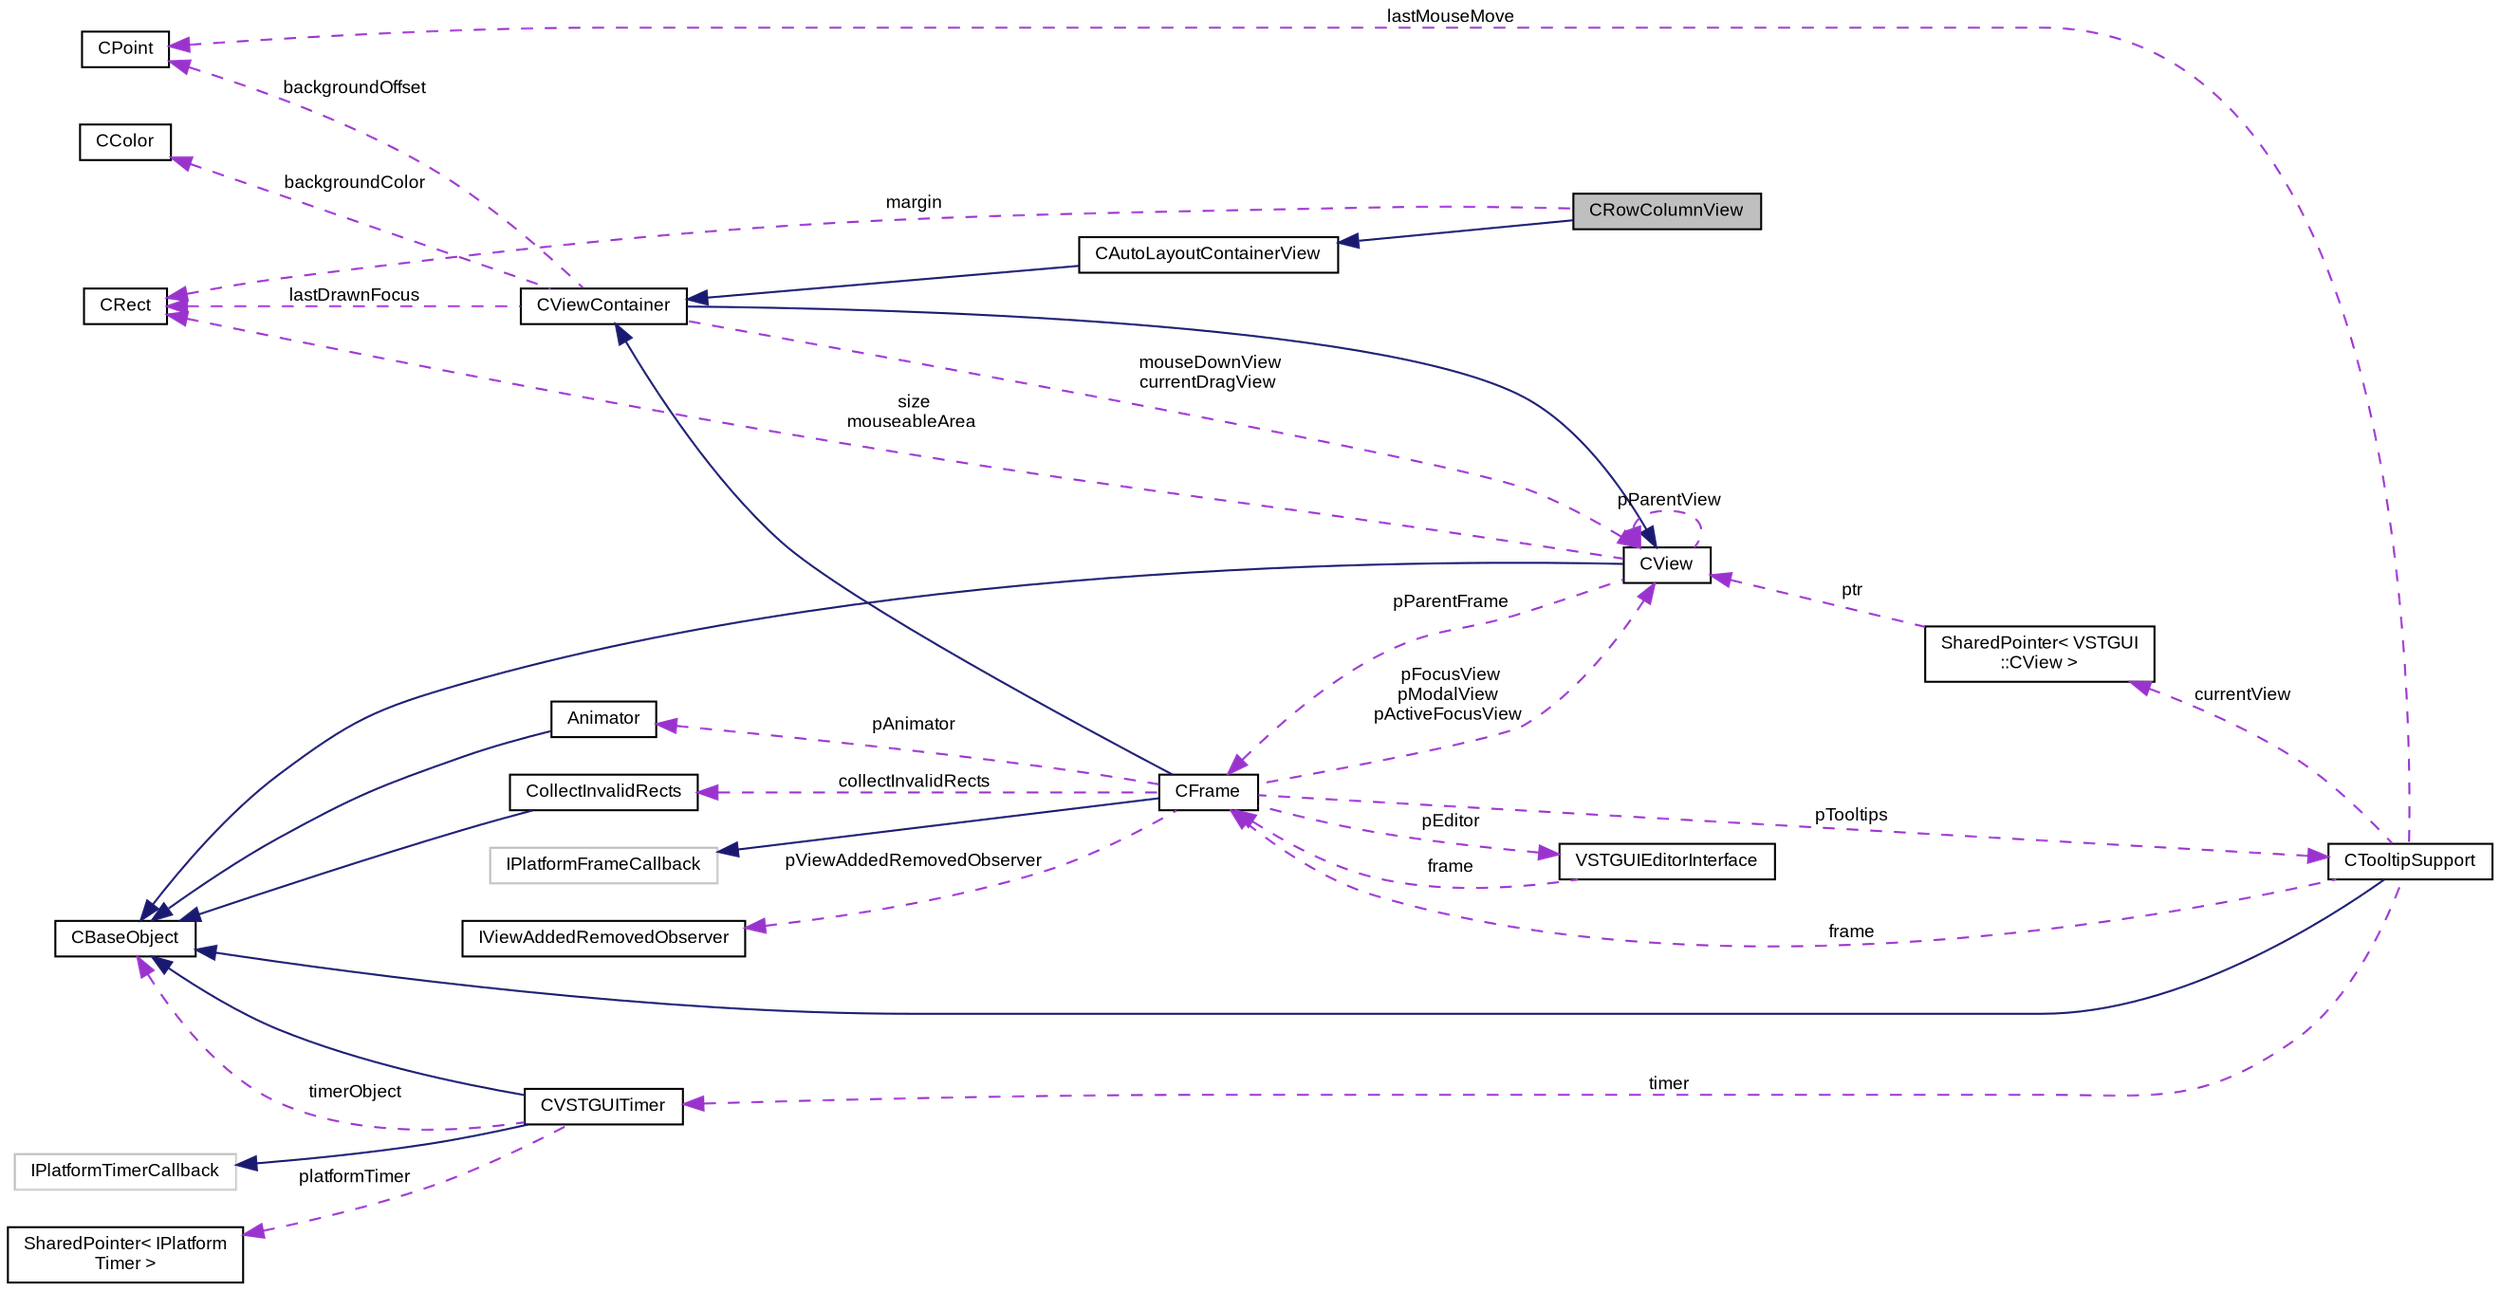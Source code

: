 digraph "CRowColumnView"
{
  bgcolor="transparent";
  edge [fontname="Arial",fontsize="9",labelfontname="Arial",labelfontsize="9"];
  node [fontname="Arial",fontsize="9",shape=record];
  rankdir="LR";
  Node1 [label="CRowColumnView",height=0.2,width=0.4,color="black", fillcolor="grey75", style="filled" fontcolor="black"];
  Node2 -> Node1 [dir="back",color="midnightblue",fontsize="9",style="solid",fontname="Arial"];
  Node2 [label="CAutoLayoutContainerView",height=0.2,width=0.4,color="black",URL="$class_v_s_t_g_u_i_1_1_c_auto_layout_container_view.html"];
  Node3 -> Node2 [dir="back",color="midnightblue",fontsize="9",style="solid",fontname="Arial"];
  Node3 [label="CViewContainer",height=0.2,width=0.4,color="black",URL="$class_v_s_t_g_u_i_1_1_c_view_container.html",tooltip="Container Class of CView objects. "];
  Node4 -> Node3 [dir="back",color="midnightblue",fontsize="9",style="solid",fontname="Arial"];
  Node4 [label="CView",height=0.2,width=0.4,color="black",URL="$class_v_s_t_g_u_i_1_1_c_view.html",tooltip="Base Class of all view objects. "];
  Node5 -> Node4 [dir="back",color="midnightblue",fontsize="9",style="solid",fontname="Arial"];
  Node5 [label="CBaseObject",height=0.2,width=0.4,color="black",URL="$class_v_s_t_g_u_i_1_1_c_base_object.html",tooltip="Base Object with reference counter. "];
  Node6 -> Node4 [dir="back",color="darkorchid3",fontsize="9",style="dashed",label=" pParentFrame" ,fontname="Arial"];
  Node6 [label="CFrame",height=0.2,width=0.4,color="black",URL="$class_v_s_t_g_u_i_1_1_c_frame.html",tooltip="The CFrame is the parent container of all views. "];
  Node3 -> Node6 [dir="back",color="midnightblue",fontsize="9",style="solid",fontname="Arial"];
  Node7 -> Node6 [dir="back",color="midnightblue",fontsize="9",style="solid",fontname="Arial"];
  Node7 [label="IPlatformFrameCallback",height=0.2,width=0.4,color="grey75"];
  Node8 -> Node6 [dir="back",color="darkorchid3",fontsize="9",style="dashed",label=" pViewAddedRemovedObserver" ,fontname="Arial"];
  Node8 [label="IViewAddedRemovedObserver",height=0.2,width=0.4,color="black",URL="$class_v_s_t_g_u_i_1_1_i_view_added_removed_observer.html",tooltip="view added removed observer interface for CFrame "];
  Node4 -> Node6 [dir="back",color="darkorchid3",fontsize="9",style="dashed",label=" pFocusView\npModalView\npActiveFocusView" ,fontname="Arial"];
  Node9 -> Node6 [dir="back",color="darkorchid3",fontsize="9",style="dashed",label=" collectInvalidRects" ,fontname="Arial"];
  Node9 [label="CollectInvalidRects",height=0.2,width=0.4,color="black",URL="$struct_v_s_t_g_u_i_1_1_c_frame_1_1_collect_invalid_rects.html"];
  Node5 -> Node9 [dir="back",color="midnightblue",fontsize="9",style="solid",fontname="Arial"];
  Node10 -> Node6 [dir="back",color="darkorchid3",fontsize="9",style="dashed",label=" pAnimator" ,fontname="Arial"];
  Node10 [label="Animator",height=0.2,width=0.4,color="black",URL="$class_v_s_t_g_u_i_1_1_animation_1_1_animator.html",tooltip="Animation runner. "];
  Node5 -> Node10 [dir="back",color="midnightblue",fontsize="9",style="solid",fontname="Arial"];
  Node11 -> Node6 [dir="back",color="darkorchid3",fontsize="9",style="dashed",label=" pTooltips" ,fontname="Arial"];
  Node11 [label="CTooltipSupport",height=0.2,width=0.4,color="black",URL="$class_v_s_t_g_u_i_1_1_c_tooltip_support.html",tooltip="Generic Tooltip Support class. "];
  Node5 -> Node11 [dir="back",color="midnightblue",fontsize="9",style="solid",fontname="Arial"];
  Node6 -> Node11 [dir="back",color="darkorchid3",fontsize="9",style="dashed",label=" frame" ,fontname="Arial"];
  Node12 -> Node11 [dir="back",color="darkorchid3",fontsize="9",style="dashed",label=" lastMouseMove" ,fontname="Arial"];
  Node12 [label="CPoint",height=0.2,width=0.4,color="black",URL="$struct_v_s_t_g_u_i_1_1_c_point.html",tooltip="Point structure. "];
  Node13 -> Node11 [dir="back",color="darkorchid3",fontsize="9",style="dashed",label=" timer" ,fontname="Arial"];
  Node13 [label="CVSTGUITimer",height=0.2,width=0.4,color="black",URL="$class_v_s_t_g_u_i_1_1_c_v_s_t_g_u_i_timer.html",tooltip="A timer class, which posts timer messages to CBaseObjects or calls a lambda function (c++11 only)..."];
  Node5 -> Node13 [dir="back",color="midnightblue",fontsize="9",style="solid",fontname="Arial"];
  Node14 -> Node13 [dir="back",color="midnightblue",fontsize="9",style="solid",fontname="Arial"];
  Node14 [label="IPlatformTimerCallback",height=0.2,width=0.4,color="grey75"];
  Node5 -> Node13 [dir="back",color="darkorchid3",fontsize="9",style="dashed",label=" timerObject" ,fontname="Arial"];
  Node15 -> Node13 [dir="back",color="darkorchid3",fontsize="9",style="dashed",label=" platformTimer" ,fontname="Arial"];
  Node15 [label="SharedPointer\< IPlatform\lTimer \>",height=0.2,width=0.4,color="black",URL="$class_v_s_t_g_u_i_1_1_shared_pointer.html"];
  Node16 -> Node11 [dir="back",color="darkorchid3",fontsize="9",style="dashed",label=" currentView" ,fontname="Arial"];
  Node16 [label="SharedPointer\< VSTGUI\l::CView \>",height=0.2,width=0.4,color="black",URL="$class_v_s_t_g_u_i_1_1_shared_pointer.html"];
  Node4 -> Node16 [dir="back",color="darkorchid3",fontsize="9",style="dashed",label=" ptr" ,fontname="Arial"];
  Node17 -> Node6 [dir="back",color="darkorchid3",fontsize="9",style="dashed",label=" pEditor" ,fontname="Arial"];
  Node17 [label="VSTGUIEditorInterface",height=0.2,width=0.4,color="black",URL="$class_v_s_t_g_u_i_1_1_v_s_t_g_u_i_editor_interface.html"];
  Node6 -> Node17 [dir="back",color="darkorchid3",fontsize="9",style="dashed",label=" frame" ,fontname="Arial"];
  Node4 -> Node4 [dir="back",color="darkorchid3",fontsize="9",style="dashed",label=" pParentView" ,fontname="Arial"];
  Node18 -> Node4 [dir="back",color="darkorchid3",fontsize="9",style="dashed",label=" size\nmouseableArea" ,fontname="Arial"];
  Node18 [label="CRect",height=0.2,width=0.4,color="black",URL="$struct_v_s_t_g_u_i_1_1_c_rect.html",tooltip="Rect structure. "];
  Node4 -> Node3 [dir="back",color="darkorchid3",fontsize="9",style="dashed",label=" mouseDownView\ncurrentDragView" ,fontname="Arial"];
  Node12 -> Node3 [dir="back",color="darkorchid3",fontsize="9",style="dashed",label=" backgroundOffset" ,fontname="Arial"];
  Node19 -> Node3 [dir="back",color="darkorchid3",fontsize="9",style="dashed",label=" backgroundColor" ,fontname="Arial"];
  Node19 [label="CColor",height=0.2,width=0.4,color="black",URL="$struct_v_s_t_g_u_i_1_1_c_color.html",tooltip="RGBA Color structure. "];
  Node18 -> Node3 [dir="back",color="darkorchid3",fontsize="9",style="dashed",label=" lastDrawnFocus" ,fontname="Arial"];
  Node18 -> Node1 [dir="back",color="darkorchid3",fontsize="9",style="dashed",label=" margin" ,fontname="Arial"];
}
